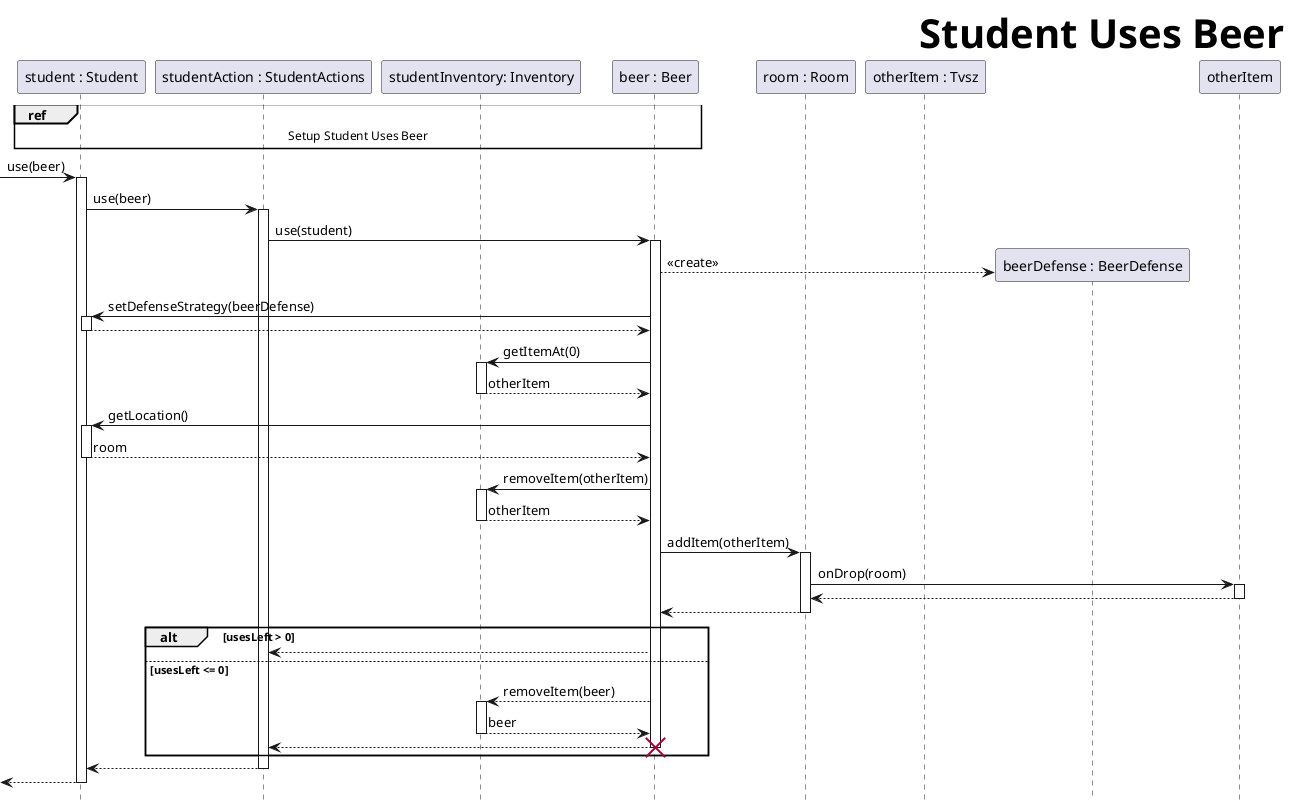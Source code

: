 @startuml StudentUsesBeer
skinparam headerFontSize 40
skinparam HeaderFontColor #000000
skinparam HeaderFontStyle bold
header Student Uses Beer
hide footbox

participant student as "student : Student"
participant actions as "studentAction : StudentActions"
participant inventory as "studentInventory: Inventory"
participant beer as "beer : Beer"
participant room as "room : Room"
participant item as "otherItem : Tvsz"

ref over student, beer : Setup Student Uses Beer

-> student ++ : use(beer)
student -> actions ++ : use(beer)
actions -> beer ++ : use(student)

create beerDefense as "beerDefense : BeerDefense"
beer --> beerDefense : <<create>>
beer -> student ++ : setDefenseStrategy(beerDefense)
return 
'beer already knows the inventory'
beer -> inventory ++ : getItemAt(0)
return otherItem
beer -> student ++ : getLocation()
return room
beer -> inventory ++ : removeItem(otherItem)
return otherItem
beer -> room ++ : addItem(otherItem)
room -> otherItem ++ : onDrop(room)
return
return

alt usesLeft > 0
    beer --> actions
else usesLeft <= 0
    beer --> inventory++: removeItem(beer)
    return beer
    return
    destroy beer
end

return
return

@enduml